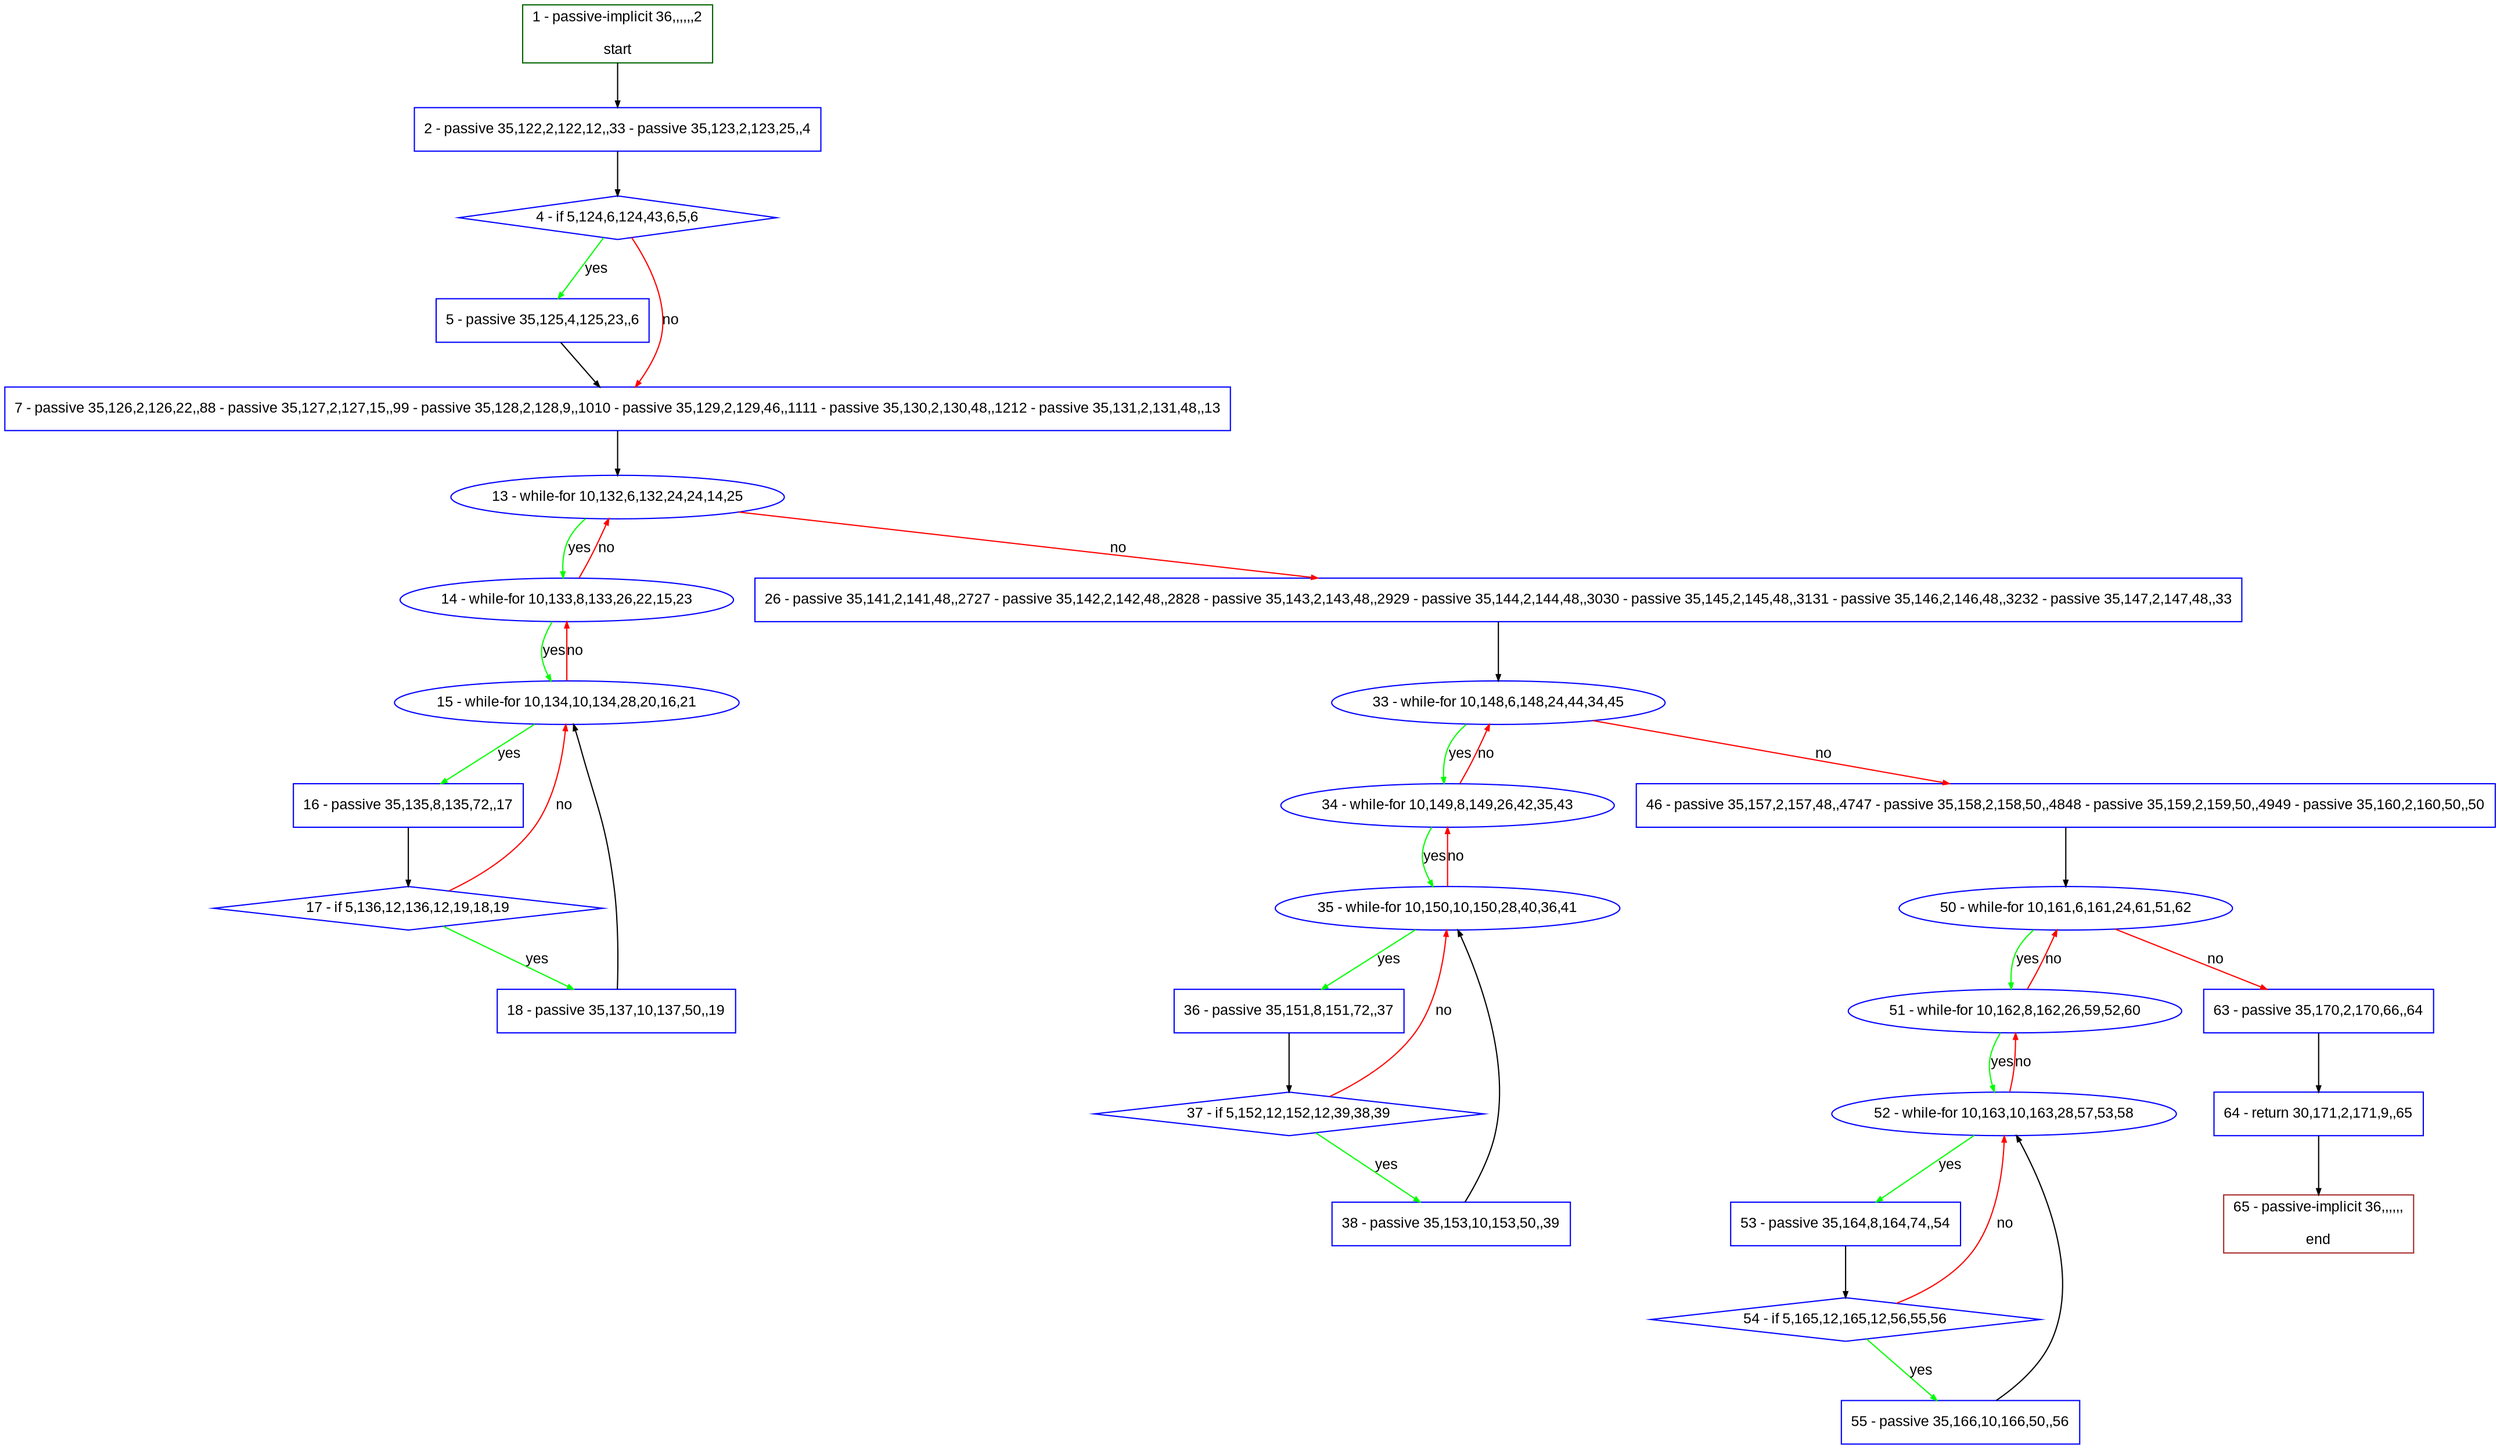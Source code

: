 digraph "" {
  graph [pack="true", label="", fontsize="12", packmode="clust", fontname="Arial", fillcolor="#FFFFCC", bgcolor="white", style="rounded,filled", compound="true"];
  node [node_initialized="no", label="", color="grey", fontsize="12", fillcolor="white", fontname="Arial", style="filled", shape="rectangle", compound="true", fixedsize="false"];
  edge [fontcolor="black", arrowhead="normal", arrowtail="none", arrowsize="0.5", ltail="", label="", color="black", fontsize="12", lhead="", fontname="Arial", dir="forward", compound="true"];
  __N1 [label="2 - passive 35,122,2,122,12,,33 - passive 35,123,2,123,25,,4", color="#0000ff", fillcolor="#ffffff", style="filled", shape="box"];
  __N2 [label="1 - passive-implicit 36,,,,,,2\n\nstart", color="#006400", fillcolor="#ffffff", style="filled", shape="box"];
  __N3 [label="4 - if 5,124,6,124,43,6,5,6", color="#0000ff", fillcolor="#ffffff", style="filled", shape="diamond"];
  __N4 [label="5 - passive 35,125,4,125,23,,6", color="#0000ff", fillcolor="#ffffff", style="filled", shape="box"];
  __N5 [label="7 - passive 35,126,2,126,22,,88 - passive 35,127,2,127,15,,99 - passive 35,128,2,128,9,,1010 - passive 35,129,2,129,46,,1111 - passive 35,130,2,130,48,,1212 - passive 35,131,2,131,48,,13", color="#0000ff", fillcolor="#ffffff", style="filled", shape="box"];
  __N6 [label="13 - while-for 10,132,6,132,24,24,14,25", color="#0000ff", fillcolor="#ffffff", style="filled", shape="oval"];
  __N7 [label="14 - while-for 10,133,8,133,26,22,15,23", color="#0000ff", fillcolor="#ffffff", style="filled", shape="oval"];
  __N8 [label="26 - passive 35,141,2,141,48,,2727 - passive 35,142,2,142,48,,2828 - passive 35,143,2,143,48,,2929 - passive 35,144,2,144,48,,3030 - passive 35,145,2,145,48,,3131 - passive 35,146,2,146,48,,3232 - passive 35,147,2,147,48,,33", color="#0000ff", fillcolor="#ffffff", style="filled", shape="box"];
  __N9 [label="15 - while-for 10,134,10,134,28,20,16,21", color="#0000ff", fillcolor="#ffffff", style="filled", shape="oval"];
  __N10 [label="16 - passive 35,135,8,135,72,,17", color="#0000ff", fillcolor="#ffffff", style="filled", shape="box"];
  __N11 [label="17 - if 5,136,12,136,12,19,18,19", color="#0000ff", fillcolor="#ffffff", style="filled", shape="diamond"];
  __N12 [label="18 - passive 35,137,10,137,50,,19", color="#0000ff", fillcolor="#ffffff", style="filled", shape="box"];
  __N13 [label="33 - while-for 10,148,6,148,24,44,34,45", color="#0000ff", fillcolor="#ffffff", style="filled", shape="oval"];
  __N14 [label="34 - while-for 10,149,8,149,26,42,35,43", color="#0000ff", fillcolor="#ffffff", style="filled", shape="oval"];
  __N15 [label="46 - passive 35,157,2,157,48,,4747 - passive 35,158,2,158,50,,4848 - passive 35,159,2,159,50,,4949 - passive 35,160,2,160,50,,50", color="#0000ff", fillcolor="#ffffff", style="filled", shape="box"];
  __N16 [label="35 - while-for 10,150,10,150,28,40,36,41", color="#0000ff", fillcolor="#ffffff", style="filled", shape="oval"];
  __N17 [label="36 - passive 35,151,8,151,72,,37", color="#0000ff", fillcolor="#ffffff", style="filled", shape="box"];
  __N18 [label="37 - if 5,152,12,152,12,39,38,39", color="#0000ff", fillcolor="#ffffff", style="filled", shape="diamond"];
  __N19 [label="38 - passive 35,153,10,153,50,,39", color="#0000ff", fillcolor="#ffffff", style="filled", shape="box"];
  __N20 [label="50 - while-for 10,161,6,161,24,61,51,62", color="#0000ff", fillcolor="#ffffff", style="filled", shape="oval"];
  __N21 [label="51 - while-for 10,162,8,162,26,59,52,60", color="#0000ff", fillcolor="#ffffff", style="filled", shape="oval"];
  __N22 [label="63 - passive 35,170,2,170,66,,64", color="#0000ff", fillcolor="#ffffff", style="filled", shape="box"];
  __N23 [label="52 - while-for 10,163,10,163,28,57,53,58", color="#0000ff", fillcolor="#ffffff", style="filled", shape="oval"];
  __N24 [label="53 - passive 35,164,8,164,74,,54", color="#0000ff", fillcolor="#ffffff", style="filled", shape="box"];
  __N25 [label="54 - if 5,165,12,165,12,56,55,56", color="#0000ff", fillcolor="#ffffff", style="filled", shape="diamond"];
  __N26 [label="55 - passive 35,166,10,166,50,,56", color="#0000ff", fillcolor="#ffffff", style="filled", shape="box"];
  __N27 [label="64 - return 30,171,2,171,9,,65", color="#0000ff", fillcolor="#ffffff", style="filled", shape="box"];
  __N28 [label="65 - passive-implicit 36,,,,,,\n\nend", color="#a52a2a", fillcolor="#ffffff", style="filled", shape="box"];
  __N2 -> __N1 [arrowhead="normal", arrowtail="none", color="#000000", label="", dir="forward"];
  __N1 -> __N3 [arrowhead="normal", arrowtail="none", color="#000000", label="", dir="forward"];
  __N3 -> __N4 [arrowhead="normal", arrowtail="none", color="#00ff00", label="yes", dir="forward"];
  __N3 -> __N5 [arrowhead="normal", arrowtail="none", color="#ff0000", label="no", dir="forward"];
  __N4 -> __N5 [arrowhead="normal", arrowtail="none", color="#000000", label="", dir="forward"];
  __N5 -> __N6 [arrowhead="normal", arrowtail="none", color="#000000", label="", dir="forward"];
  __N6 -> __N7 [arrowhead="normal", arrowtail="none", color="#00ff00", label="yes", dir="forward"];
  __N7 -> __N6 [arrowhead="normal", arrowtail="none", color="#ff0000", label="no", dir="forward"];
  __N6 -> __N8 [arrowhead="normal", arrowtail="none", color="#ff0000", label="no", dir="forward"];
  __N7 -> __N9 [arrowhead="normal", arrowtail="none", color="#00ff00", label="yes", dir="forward"];
  __N9 -> __N7 [arrowhead="normal", arrowtail="none", color="#ff0000", label="no", dir="forward"];
  __N9 -> __N10 [arrowhead="normal", arrowtail="none", color="#00ff00", label="yes", dir="forward"];
  __N10 -> __N11 [arrowhead="normal", arrowtail="none", color="#000000", label="", dir="forward"];
  __N11 -> __N9 [arrowhead="normal", arrowtail="none", color="#ff0000", label="no", dir="forward"];
  __N11 -> __N12 [arrowhead="normal", arrowtail="none", color="#00ff00", label="yes", dir="forward"];
  __N12 -> __N9 [arrowhead="normal", arrowtail="none", color="#000000", label="", dir="forward"];
  __N8 -> __N13 [arrowhead="normal", arrowtail="none", color="#000000", label="", dir="forward"];
  __N13 -> __N14 [arrowhead="normal", arrowtail="none", color="#00ff00", label="yes", dir="forward"];
  __N14 -> __N13 [arrowhead="normal", arrowtail="none", color="#ff0000", label="no", dir="forward"];
  __N13 -> __N15 [arrowhead="normal", arrowtail="none", color="#ff0000", label="no", dir="forward"];
  __N14 -> __N16 [arrowhead="normal", arrowtail="none", color="#00ff00", label="yes", dir="forward"];
  __N16 -> __N14 [arrowhead="normal", arrowtail="none", color="#ff0000", label="no", dir="forward"];
  __N16 -> __N17 [arrowhead="normal", arrowtail="none", color="#00ff00", label="yes", dir="forward"];
  __N17 -> __N18 [arrowhead="normal", arrowtail="none", color="#000000", label="", dir="forward"];
  __N18 -> __N16 [arrowhead="normal", arrowtail="none", color="#ff0000", label="no", dir="forward"];
  __N18 -> __N19 [arrowhead="normal", arrowtail="none", color="#00ff00", label="yes", dir="forward"];
  __N19 -> __N16 [arrowhead="normal", arrowtail="none", color="#000000", label="", dir="forward"];
  __N15 -> __N20 [arrowhead="normal", arrowtail="none", color="#000000", label="", dir="forward"];
  __N20 -> __N21 [arrowhead="normal", arrowtail="none", color="#00ff00", label="yes", dir="forward"];
  __N21 -> __N20 [arrowhead="normal", arrowtail="none", color="#ff0000", label="no", dir="forward"];
  __N20 -> __N22 [arrowhead="normal", arrowtail="none", color="#ff0000", label="no", dir="forward"];
  __N21 -> __N23 [arrowhead="normal", arrowtail="none", color="#00ff00", label="yes", dir="forward"];
  __N23 -> __N21 [arrowhead="normal", arrowtail="none", color="#ff0000", label="no", dir="forward"];
  __N23 -> __N24 [arrowhead="normal", arrowtail="none", color="#00ff00", label="yes", dir="forward"];
  __N24 -> __N25 [arrowhead="normal", arrowtail="none", color="#000000", label="", dir="forward"];
  __N25 -> __N23 [arrowhead="normal", arrowtail="none", color="#ff0000", label="no", dir="forward"];
  __N25 -> __N26 [arrowhead="normal", arrowtail="none", color="#00ff00", label="yes", dir="forward"];
  __N26 -> __N23 [arrowhead="normal", arrowtail="none", color="#000000", label="", dir="forward"];
  __N22 -> __N27 [arrowhead="normal", arrowtail="none", color="#000000", label="", dir="forward"];
  __N27 -> __N28 [arrowhead="normal", arrowtail="none", color="#000000", label="", dir="forward"];
}
